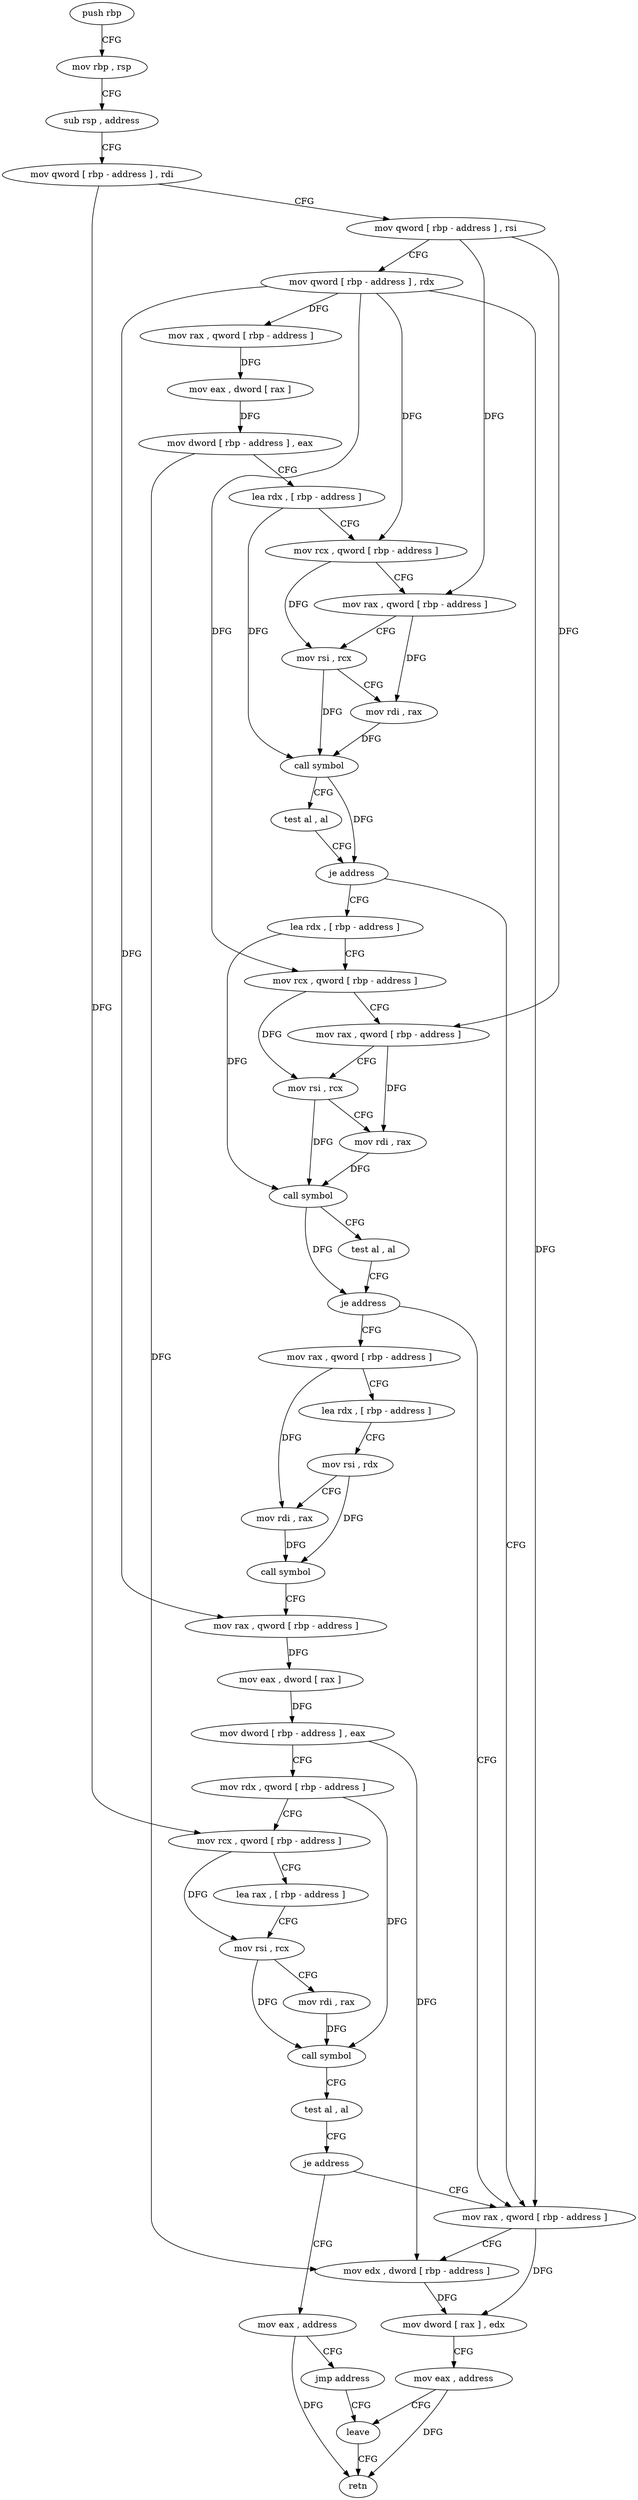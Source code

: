 digraph "func" {
"4266180" [label = "push rbp" ]
"4266181" [label = "mov rbp , rsp" ]
"4266184" [label = "sub rsp , address" ]
"4266188" [label = "mov qword [ rbp - address ] , rdi" ]
"4266192" [label = "mov qword [ rbp - address ] , rsi" ]
"4266196" [label = "mov qword [ rbp - address ] , rdx" ]
"4266200" [label = "mov rax , qword [ rbp - address ]" ]
"4266204" [label = "mov eax , dword [ rax ]" ]
"4266206" [label = "mov dword [ rbp - address ] , eax" ]
"4266209" [label = "lea rdx , [ rbp - address ]" ]
"4266213" [label = "mov rcx , qword [ rbp - address ]" ]
"4266217" [label = "mov rax , qword [ rbp - address ]" ]
"4266221" [label = "mov rsi , rcx" ]
"4266224" [label = "mov rdi , rax" ]
"4266227" [label = "call symbol" ]
"4266232" [label = "test al , al" ]
"4266234" [label = "je address" ]
"4266325" [label = "mov rax , qword [ rbp - address ]" ]
"4266236" [label = "lea rdx , [ rbp - address ]" ]
"4266329" [label = "mov edx , dword [ rbp - address ]" ]
"4266332" [label = "mov dword [ rax ] , edx" ]
"4266334" [label = "mov eax , address" ]
"4266339" [label = "leave" ]
"4266240" [label = "mov rcx , qword [ rbp - address ]" ]
"4266244" [label = "mov rax , qword [ rbp - address ]" ]
"4266248" [label = "mov rsi , rcx" ]
"4266251" [label = "mov rdi , rax" ]
"4266254" [label = "call symbol" ]
"4266259" [label = "test al , al" ]
"4266261" [label = "je address" ]
"4266263" [label = "mov rax , qword [ rbp - address ]" ]
"4266267" [label = "lea rdx , [ rbp - address ]" ]
"4266271" [label = "mov rsi , rdx" ]
"4266274" [label = "mov rdi , rax" ]
"4266277" [label = "call symbol" ]
"4266282" [label = "mov rax , qword [ rbp - address ]" ]
"4266286" [label = "mov eax , dword [ rax ]" ]
"4266288" [label = "mov dword [ rbp - address ] , eax" ]
"4266291" [label = "mov rdx , qword [ rbp - address ]" ]
"4266295" [label = "mov rcx , qword [ rbp - address ]" ]
"4266299" [label = "lea rax , [ rbp - address ]" ]
"4266303" [label = "mov rsi , rcx" ]
"4266306" [label = "mov rdi , rax" ]
"4266309" [label = "call symbol" ]
"4266314" [label = "test al , al" ]
"4266316" [label = "je address" ]
"4266318" [label = "mov eax , address" ]
"4266323" [label = "jmp address" ]
"4266340" [label = "retn" ]
"4266180" -> "4266181" [ label = "CFG" ]
"4266181" -> "4266184" [ label = "CFG" ]
"4266184" -> "4266188" [ label = "CFG" ]
"4266188" -> "4266192" [ label = "CFG" ]
"4266188" -> "4266295" [ label = "DFG" ]
"4266192" -> "4266196" [ label = "CFG" ]
"4266192" -> "4266217" [ label = "DFG" ]
"4266192" -> "4266244" [ label = "DFG" ]
"4266196" -> "4266200" [ label = "DFG" ]
"4266196" -> "4266213" [ label = "DFG" ]
"4266196" -> "4266325" [ label = "DFG" ]
"4266196" -> "4266240" [ label = "DFG" ]
"4266196" -> "4266282" [ label = "DFG" ]
"4266200" -> "4266204" [ label = "DFG" ]
"4266204" -> "4266206" [ label = "DFG" ]
"4266206" -> "4266209" [ label = "CFG" ]
"4266206" -> "4266329" [ label = "DFG" ]
"4266209" -> "4266213" [ label = "CFG" ]
"4266209" -> "4266227" [ label = "DFG" ]
"4266213" -> "4266217" [ label = "CFG" ]
"4266213" -> "4266221" [ label = "DFG" ]
"4266217" -> "4266221" [ label = "CFG" ]
"4266217" -> "4266224" [ label = "DFG" ]
"4266221" -> "4266224" [ label = "CFG" ]
"4266221" -> "4266227" [ label = "DFG" ]
"4266224" -> "4266227" [ label = "DFG" ]
"4266227" -> "4266232" [ label = "CFG" ]
"4266227" -> "4266234" [ label = "DFG" ]
"4266232" -> "4266234" [ label = "CFG" ]
"4266234" -> "4266325" [ label = "CFG" ]
"4266234" -> "4266236" [ label = "CFG" ]
"4266325" -> "4266329" [ label = "CFG" ]
"4266325" -> "4266332" [ label = "DFG" ]
"4266236" -> "4266240" [ label = "CFG" ]
"4266236" -> "4266254" [ label = "DFG" ]
"4266329" -> "4266332" [ label = "DFG" ]
"4266332" -> "4266334" [ label = "CFG" ]
"4266334" -> "4266339" [ label = "CFG" ]
"4266334" -> "4266340" [ label = "DFG" ]
"4266339" -> "4266340" [ label = "CFG" ]
"4266240" -> "4266244" [ label = "CFG" ]
"4266240" -> "4266248" [ label = "DFG" ]
"4266244" -> "4266248" [ label = "CFG" ]
"4266244" -> "4266251" [ label = "DFG" ]
"4266248" -> "4266251" [ label = "CFG" ]
"4266248" -> "4266254" [ label = "DFG" ]
"4266251" -> "4266254" [ label = "DFG" ]
"4266254" -> "4266259" [ label = "CFG" ]
"4266254" -> "4266261" [ label = "DFG" ]
"4266259" -> "4266261" [ label = "CFG" ]
"4266261" -> "4266325" [ label = "CFG" ]
"4266261" -> "4266263" [ label = "CFG" ]
"4266263" -> "4266267" [ label = "CFG" ]
"4266263" -> "4266274" [ label = "DFG" ]
"4266267" -> "4266271" [ label = "CFG" ]
"4266271" -> "4266274" [ label = "CFG" ]
"4266271" -> "4266277" [ label = "DFG" ]
"4266274" -> "4266277" [ label = "DFG" ]
"4266277" -> "4266282" [ label = "CFG" ]
"4266282" -> "4266286" [ label = "DFG" ]
"4266286" -> "4266288" [ label = "DFG" ]
"4266288" -> "4266291" [ label = "CFG" ]
"4266288" -> "4266329" [ label = "DFG" ]
"4266291" -> "4266295" [ label = "CFG" ]
"4266291" -> "4266309" [ label = "DFG" ]
"4266295" -> "4266299" [ label = "CFG" ]
"4266295" -> "4266303" [ label = "DFG" ]
"4266299" -> "4266303" [ label = "CFG" ]
"4266303" -> "4266306" [ label = "CFG" ]
"4266303" -> "4266309" [ label = "DFG" ]
"4266306" -> "4266309" [ label = "DFG" ]
"4266309" -> "4266314" [ label = "CFG" ]
"4266314" -> "4266316" [ label = "CFG" ]
"4266316" -> "4266325" [ label = "CFG" ]
"4266316" -> "4266318" [ label = "CFG" ]
"4266318" -> "4266323" [ label = "CFG" ]
"4266318" -> "4266340" [ label = "DFG" ]
"4266323" -> "4266339" [ label = "CFG" ]
}

